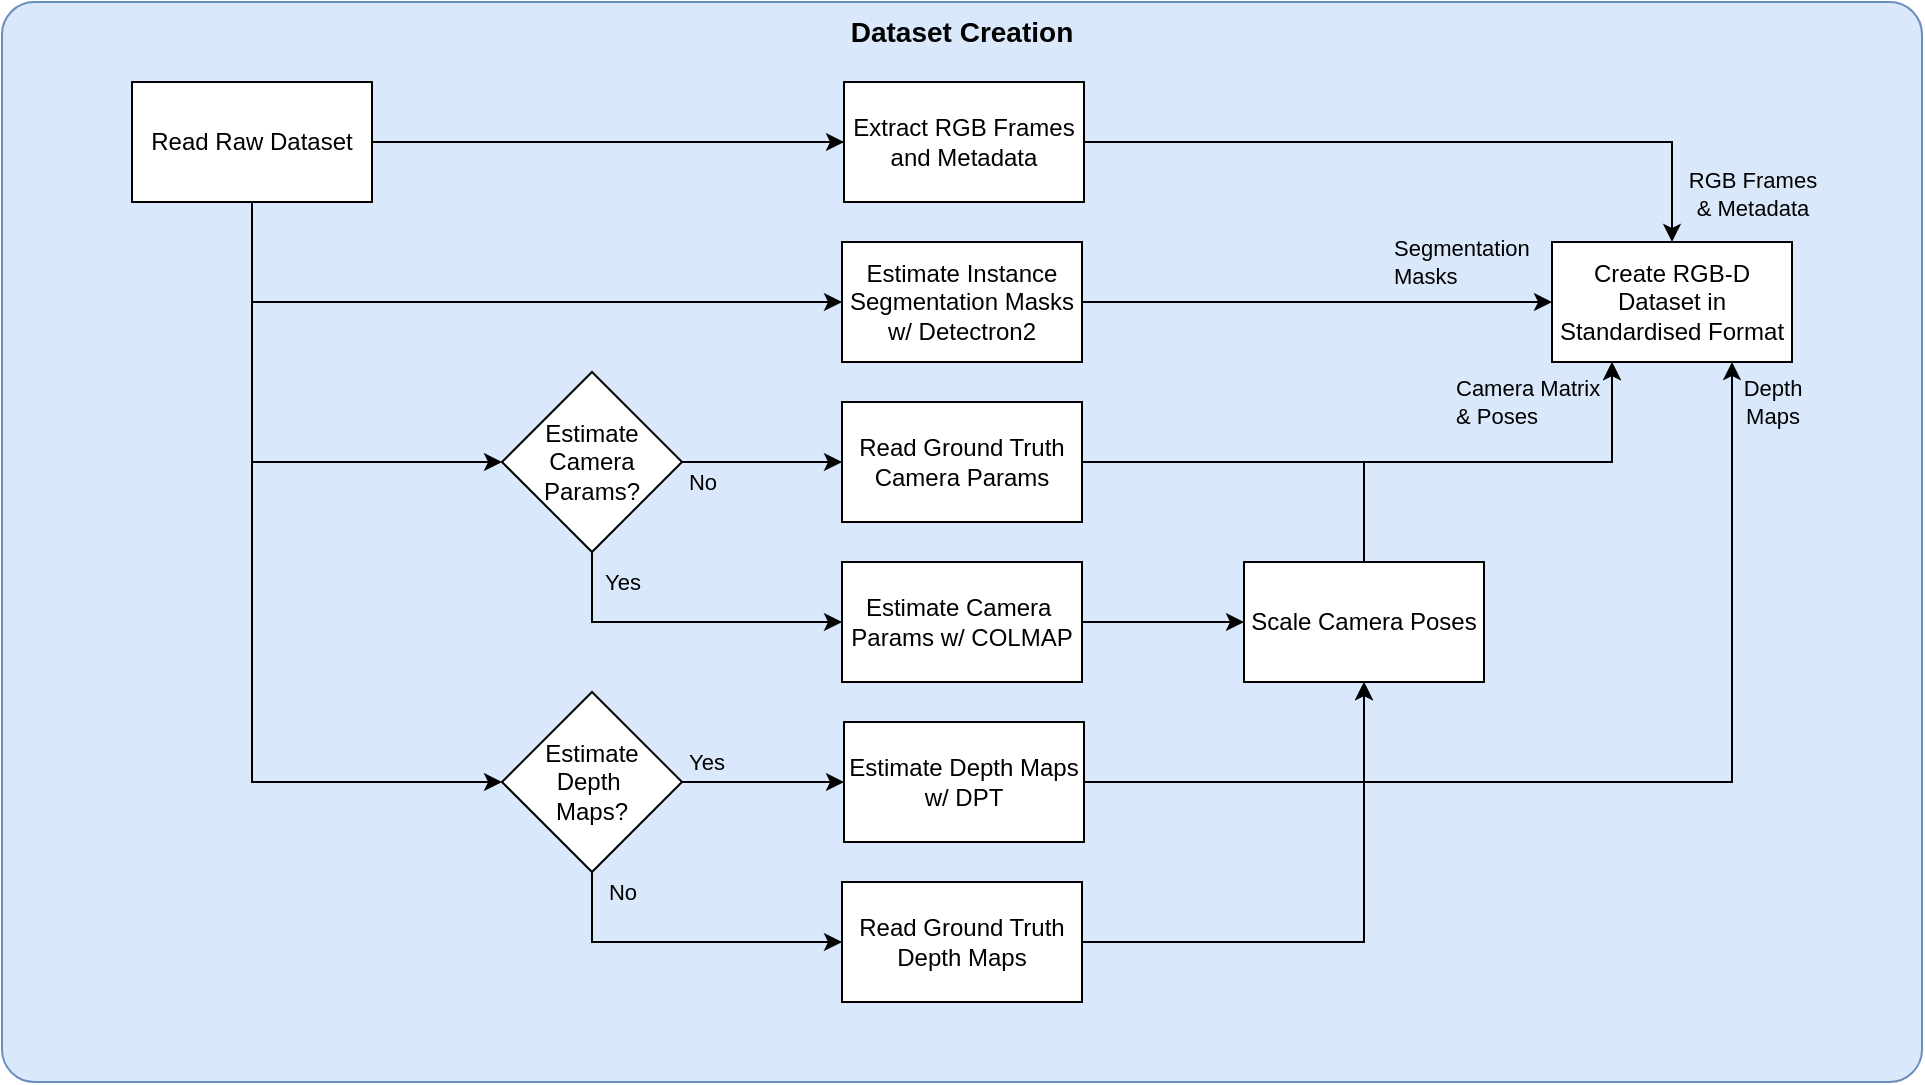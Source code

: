 <mxfile version="20.2.0" type="device"><diagram id="kgpKYQtTHZ0yAKxKKP6v" name="Page-1"><mxGraphModel dx="2066" dy="1085" grid="1" gridSize="10" guides="1" tooltips="1" connect="1" arrows="1" fold="1" page="1" pageScale="1" pageWidth="850" pageHeight="1100" math="0" shadow="0"><root><mxCell id="0"/><mxCell id="1" parent="0"/><mxCell id="K2JhnRT4GEvqVHQYYjsS-4" value="" style="rounded=1;whiteSpace=wrap;html=1;arcSize=3;fillColor=#dae8fc;strokeColor=#6c8ebf;" parent="1" vertex="1"><mxGeometry width="960" height="540" as="geometry"/></mxCell><mxCell id="LlwRoequlG2ZjZHR3qvV-1" value="Create RGB-D Dataset in Standardised Format" style="rounded=0;whiteSpace=wrap;html=1;labelBackgroundColor=none;" parent="1" vertex="1"><mxGeometry x="775" y="120" width="120" height="60" as="geometry"/></mxCell><mxCell id="LlwRoequlG2ZjZHR3qvV-8" style="edgeStyle=orthogonalEdgeStyle;rounded=0;orthogonalLoop=1;jettySize=auto;html=1;exitX=0.5;exitY=1;exitDx=0;exitDy=0;entryX=0;entryY=0.5;entryDx=0;entryDy=0;labelBackgroundColor=none;" parent="1" source="LlwRoequlG2ZjZHR3qvV-2" target="LlwRoequlG2ZjZHR3qvV-3" edge="1"><mxGeometry relative="1" as="geometry"/></mxCell><mxCell id="VX4yd04_h13qS4vi7prc-7" style="edgeStyle=orthogonalEdgeStyle;rounded=0;orthogonalLoop=1;jettySize=auto;html=1;exitX=0.5;exitY=1;exitDx=0;exitDy=0;entryX=0;entryY=0.5;entryDx=0;entryDy=0;labelBackgroundColor=none;" parent="1" source="LlwRoequlG2ZjZHR3qvV-2" target="VX4yd04_h13qS4vi7prc-5" edge="1"><mxGeometry relative="1" as="geometry"><mxPoint x="75" y="450" as="targetPoint"/></mxGeometry></mxCell><mxCell id="VX4yd04_h13qS4vi7prc-25" value="" style="edgeStyle=orthogonalEdgeStyle;rounded=0;orthogonalLoop=1;jettySize=auto;html=1;labelBackgroundColor=none;" parent="1" source="LlwRoequlG2ZjZHR3qvV-2" target="VX4yd04_h13qS4vi7prc-24" edge="1"><mxGeometry relative="1" as="geometry"/></mxCell><mxCell id="VX4yd04_h13qS4vi7prc-33" style="edgeStyle=orthogonalEdgeStyle;rounded=0;orthogonalLoop=1;jettySize=auto;html=1;exitX=0.5;exitY=1;exitDx=0;exitDy=0;entryX=0;entryY=0.5;entryDx=0;entryDy=0;labelBackgroundColor=none;" parent="1" source="LlwRoequlG2ZjZHR3qvV-2" target="LlwRoequlG2ZjZHR3qvV-28" edge="1"><mxGeometry relative="1" as="geometry"/></mxCell><mxCell id="LlwRoequlG2ZjZHR3qvV-2" value="Read Raw Dataset" style="rounded=0;whiteSpace=wrap;html=1;labelBackgroundColor=none;" parent="1" vertex="1"><mxGeometry x="65" y="40" width="120" height="60" as="geometry"/></mxCell><mxCell id="LlwRoequlG2ZjZHR3qvV-10" style="edgeStyle=orthogonalEdgeStyle;rounded=0;orthogonalLoop=1;jettySize=auto;html=1;exitX=0.5;exitY=1;exitDx=0;exitDy=0;entryX=0;entryY=0.5;entryDx=0;entryDy=0;labelBackgroundColor=none;" parent="1" source="LlwRoequlG2ZjZHR3qvV-3" target="LlwRoequlG2ZjZHR3qvV-4" edge="1"><mxGeometry relative="1" as="geometry"/></mxCell><mxCell id="VX4yd04_h13qS4vi7prc-35" value="Yes" style="edgeLabel;html=1;align=center;verticalAlign=middle;resizable=0;points=[];labelBackgroundColor=none;" parent="LlwRoequlG2ZjZHR3qvV-10" vertex="1" connectable="0"><mxGeometry x="-0.561" y="3" relative="1" as="geometry"><mxPoint x="15" y="-17" as="offset"/></mxGeometry></mxCell><mxCell id="LlwRoequlG2ZjZHR3qvV-3" value="Estimate&lt;br&gt;Camera&lt;br&gt;Params?" style="rhombus;whiteSpace=wrap;html=1;labelBackgroundColor=none;" parent="1" vertex="1"><mxGeometry x="250" y="185" width="90" height="90" as="geometry"/></mxCell><mxCell id="LlwRoequlG2ZjZHR3qvV-12" value="" style="edgeStyle=orthogonalEdgeStyle;rounded=0;orthogonalLoop=1;jettySize=auto;html=1;labelBackgroundColor=none;" parent="1" source="LlwRoequlG2ZjZHR3qvV-4" target="LlwRoequlG2ZjZHR3qvV-5" edge="1"><mxGeometry relative="1" as="geometry"/></mxCell><mxCell id="VX4yd04_h13qS4vi7prc-3" value="" style="edgeStyle=orthogonalEdgeStyle;rounded=0;orthogonalLoop=1;jettySize=auto;html=1;exitX=1;exitY=0.5;exitDx=0;exitDy=0;entryX=0;entryY=0.5;entryDx=0;entryDy=0;labelBackgroundColor=none;" parent="1" source="LlwRoequlG2ZjZHR3qvV-3" target="VX4yd04_h13qS4vi7prc-2" edge="1"><mxGeometry relative="1" as="geometry"/></mxCell><mxCell id="VX4yd04_h13qS4vi7prc-34" value="No" style="edgeLabel;html=1;align=center;verticalAlign=middle;resizable=0;points=[];labelBackgroundColor=none;" parent="VX4yd04_h13qS4vi7prc-3" vertex="1" connectable="0"><mxGeometry x="-0.683" y="-1" relative="1" as="geometry"><mxPoint x="-3" y="9" as="offset"/></mxGeometry></mxCell><mxCell id="LlwRoequlG2ZjZHR3qvV-4" value="Estimate Camera&amp;nbsp;&lt;br&gt;Params w/ COLMAP" style="rounded=0;whiteSpace=wrap;html=1;labelBackgroundColor=none;" parent="1" vertex="1"><mxGeometry x="420" y="280" width="120" height="60" as="geometry"/></mxCell><mxCell id="K2JhnRT4GEvqVHQYYjsS-3" style="edgeStyle=orthogonalEdgeStyle;rounded=0;orthogonalLoop=1;jettySize=auto;html=1;exitX=0.5;exitY=0;exitDx=0;exitDy=0;entryX=0.25;entryY=1;entryDx=0;entryDy=0;" parent="1" source="LlwRoequlG2ZjZHR3qvV-5" target="LlwRoequlG2ZjZHR3qvV-1" edge="1"><mxGeometry relative="1" as="geometry"/></mxCell><mxCell id="LlwRoequlG2ZjZHR3qvV-5" value="Scale Camera Poses" style="rounded=0;whiteSpace=wrap;html=1;labelBackgroundColor=none;" parent="1" vertex="1"><mxGeometry x="621" y="280" width="120" height="60" as="geometry"/></mxCell><mxCell id="VX4yd04_h13qS4vi7prc-23" style="edgeStyle=orthogonalEdgeStyle;rounded=0;orthogonalLoop=1;jettySize=auto;html=1;exitX=1;exitY=0.5;exitDx=0;exitDy=0;entryX=0.5;entryY=1;entryDx=0;entryDy=0;labelBackgroundColor=none;" parent="1" source="LlwRoequlG2ZjZHR3qvV-6" target="LlwRoequlG2ZjZHR3qvV-5" edge="1"><mxGeometry relative="1" as="geometry"/></mxCell><mxCell id="LlwRoequlG2ZjZHR3qvV-6" value="Read Ground Truth Depth Maps" style="rounded=0;whiteSpace=wrap;html=1;labelBackgroundColor=none;" parent="1" vertex="1"><mxGeometry x="420" y="440" width="120" height="60" as="geometry"/></mxCell><mxCell id="VX4yd04_h13qS4vi7prc-31" style="edgeStyle=orthogonalEdgeStyle;rounded=0;orthogonalLoop=1;jettySize=auto;html=1;exitX=1;exitY=0.5;exitDx=0;exitDy=0;entryX=0;entryY=0.5;entryDx=0;entryDy=0;labelBackgroundColor=none;" parent="1" source="LlwRoequlG2ZjZHR3qvV-28" target="LlwRoequlG2ZjZHR3qvV-1" edge="1"><mxGeometry relative="1" as="geometry"/></mxCell><mxCell id="VX4yd04_h13qS4vi7prc-40" value="Segmentation &lt;br&gt;Masks" style="edgeLabel;html=1;align=left;verticalAlign=middle;resizable=0;points=[];labelBackgroundColor=none;" parent="VX4yd04_h13qS4vi7prc-31" vertex="1" connectable="0"><mxGeometry x="0.63" y="-3" relative="1" as="geometry"><mxPoint x="-38" y="-23" as="offset"/></mxGeometry></mxCell><mxCell id="LlwRoequlG2ZjZHR3qvV-28" value="Estimate Instance&lt;br&gt;Segmentation Masks&lt;br&gt;w/ Detectron2" style="rounded=0;whiteSpace=wrap;html=1;labelBackgroundColor=none;" parent="1" vertex="1"><mxGeometry x="420" y="120" width="120" height="60" as="geometry"/></mxCell><mxCell id="VX4yd04_h13qS4vi7prc-4" style="edgeStyle=orthogonalEdgeStyle;rounded=0;orthogonalLoop=1;jettySize=auto;html=1;exitX=1;exitY=0.5;exitDx=0;exitDy=0;entryX=0.25;entryY=1;entryDx=0;entryDy=0;labelBackgroundColor=none;" parent="1" source="VX4yd04_h13qS4vi7prc-2" target="LlwRoequlG2ZjZHR3qvV-1" edge="1"><mxGeometry relative="1" as="geometry"/></mxCell><mxCell id="VX4yd04_h13qS4vi7prc-38" value="Camera Matrix &lt;br&gt;&amp;amp; Poses" style="edgeLabel;html=1;align=left;verticalAlign=middle;resizable=0;points=[];labelBackgroundColor=none;" parent="VX4yd04_h13qS4vi7prc-4" vertex="1" connectable="0"><mxGeometry x="0.75" y="1" relative="1" as="geometry"><mxPoint x="-79" y="-20" as="offset"/></mxGeometry></mxCell><mxCell id="VX4yd04_h13qS4vi7prc-2" value="Read Ground Truth&lt;br&gt;Camera Params" style="rounded=0;whiteSpace=wrap;html=1;labelBackgroundColor=none;" parent="1" vertex="1"><mxGeometry x="420" y="200" width="120" height="60" as="geometry"/></mxCell><mxCell id="VX4yd04_h13qS4vi7prc-12" style="edgeStyle=orthogonalEdgeStyle;rounded=0;orthogonalLoop=1;jettySize=auto;html=1;exitX=1;exitY=0.5;exitDx=0;exitDy=0;entryX=0;entryY=0.5;entryDx=0;entryDy=0;labelBackgroundColor=none;" parent="1" source="VX4yd04_h13qS4vi7prc-5" target="VX4yd04_h13qS4vi7prc-8" edge="1"><mxGeometry relative="1" as="geometry"/></mxCell><mxCell id="VX4yd04_h13qS4vi7prc-36" value="Yes" style="edgeLabel;html=1;align=center;verticalAlign=middle;resizable=0;points=[];labelBackgroundColor=none;" parent="VX4yd04_h13qS4vi7prc-12" vertex="1" connectable="0"><mxGeometry x="0.086" relative="1" as="geometry"><mxPoint x="-32" y="-10" as="offset"/></mxGeometry></mxCell><mxCell id="VX4yd04_h13qS4vi7prc-13" style="edgeStyle=orthogonalEdgeStyle;rounded=0;orthogonalLoop=1;jettySize=auto;html=1;exitX=0.5;exitY=1;exitDx=0;exitDy=0;entryX=0;entryY=0.5;entryDx=0;entryDy=0;labelBackgroundColor=none;" parent="1" source="VX4yd04_h13qS4vi7prc-5" target="LlwRoequlG2ZjZHR3qvV-6" edge="1"><mxGeometry relative="1" as="geometry"/></mxCell><mxCell id="VX4yd04_h13qS4vi7prc-37" value="No" style="edgeLabel;html=1;align=center;verticalAlign=middle;resizable=0;points=[];labelBackgroundColor=none;" parent="VX4yd04_h13qS4vi7prc-13" vertex="1" connectable="0"><mxGeometry x="-0.751" y="2" relative="1" as="geometry"><mxPoint x="13" y="-10" as="offset"/></mxGeometry></mxCell><mxCell id="VX4yd04_h13qS4vi7prc-5" value="Estimate&lt;br&gt;Depth&amp;nbsp;&lt;br&gt;Maps?" style="rhombus;whiteSpace=wrap;html=1;labelBackgroundColor=none;" parent="1" vertex="1"><mxGeometry x="250" y="345" width="90" height="90" as="geometry"/></mxCell><mxCell id="VX4yd04_h13qS4vi7prc-16" style="edgeStyle=orthogonalEdgeStyle;rounded=0;orthogonalLoop=1;jettySize=auto;html=1;exitX=1;exitY=0.5;exitDx=0;exitDy=0;entryX=0.5;entryY=1;entryDx=0;entryDy=0;labelBackgroundColor=none;" parent="1" source="VX4yd04_h13qS4vi7prc-8" target="LlwRoequlG2ZjZHR3qvV-5" edge="1"><mxGeometry relative="1" as="geometry"/></mxCell><mxCell id="VX4yd04_h13qS4vi7prc-17" style="edgeStyle=orthogonalEdgeStyle;rounded=0;orthogonalLoop=1;jettySize=auto;html=1;exitX=1;exitY=0.5;exitDx=0;exitDy=0;entryX=0.75;entryY=1;entryDx=0;entryDy=0;labelBackgroundColor=none;" parent="1" source="VX4yd04_h13qS4vi7prc-8" target="LlwRoequlG2ZjZHR3qvV-1" edge="1"><mxGeometry relative="1" as="geometry"/></mxCell><mxCell id="VX4yd04_h13qS4vi7prc-39" value="Depth &lt;br&gt;Maps" style="edgeLabel;html=1;align=center;verticalAlign=middle;resizable=0;points=[];labelBackgroundColor=none;" parent="VX4yd04_h13qS4vi7prc-17" vertex="1" connectable="0"><mxGeometry x="0.663" y="4" relative="1" as="geometry"><mxPoint x="24" y="-70" as="offset"/></mxGeometry></mxCell><mxCell id="VX4yd04_h13qS4vi7prc-8" value="Estimate Depth Maps&lt;br&gt;w/ DPT" style="rounded=0;whiteSpace=wrap;html=1;labelBackgroundColor=none;" parent="1" vertex="1"><mxGeometry x="421" y="360" width="120" height="60" as="geometry"/></mxCell><mxCell id="VX4yd04_h13qS4vi7prc-29" style="edgeStyle=orthogonalEdgeStyle;rounded=0;orthogonalLoop=1;jettySize=auto;html=1;exitX=1;exitY=0.5;exitDx=0;exitDy=0;entryX=0.5;entryY=0;entryDx=0;entryDy=0;labelBackgroundColor=none;" parent="1" source="VX4yd04_h13qS4vi7prc-24" target="LlwRoequlG2ZjZHR3qvV-1" edge="1"><mxGeometry relative="1" as="geometry"/></mxCell><mxCell id="K2JhnRT4GEvqVHQYYjsS-1" value="RGB Frames &lt;br&gt;&amp;amp; Metadata" style="edgeLabel;html=1;align=center;verticalAlign=middle;resizable=0;points=[];labelBackgroundColor=none;" parent="VX4yd04_h13qS4vi7prc-29" vertex="1" connectable="0"><mxGeometry x="0.722" y="1" relative="1" as="geometry"><mxPoint x="39" y="24" as="offset"/></mxGeometry></mxCell><mxCell id="VX4yd04_h13qS4vi7prc-24" value="Extract RGB Frames&lt;br&gt;and Metadata" style="rounded=0;whiteSpace=wrap;html=1;labelBackgroundColor=none;" parent="1" vertex="1"><mxGeometry x="421" y="40" width="120" height="60" as="geometry"/></mxCell><mxCell id="VX4yd04_h13qS4vi7prc-28" value="" style="edgeStyle=orthogonalEdgeStyle;rounded=0;orthogonalLoop=1;jettySize=auto;html=1;exitX=1;exitY=0.5;exitDx=0;exitDy=0;entryX=0;entryY=0.5;entryDx=0;entryDy=0;endArrow=none;labelBackgroundColor=none;" parent="1" source="LlwRoequlG2ZjZHR3qvV-2" target="VX4yd04_h13qS4vi7prc-24" edge="1"><mxGeometry relative="1" as="geometry"><Array as="points"/><mxPoint x="135" y="70" as="sourcePoint"/><mxPoint x="485" y="180" as="targetPoint"/></mxGeometry></mxCell><mxCell id="VX4yd04_h13qS4vi7prc-45" value="&lt;b style=&quot;font-size: 14px;&quot;&gt;Dataset Creation&lt;/b&gt;" style="text;html=1;strokeColor=none;fillColor=none;align=center;verticalAlign=middle;whiteSpace=wrap;rounded=0;labelBackgroundColor=none;fontSize=14;" parent="1" vertex="1"><mxGeometry x="420" width="120" height="30" as="geometry"/></mxCell></root></mxGraphModel></diagram></mxfile>